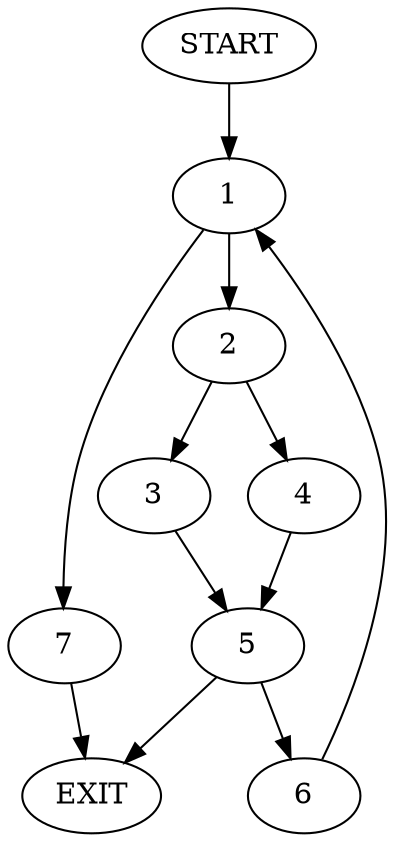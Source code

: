 digraph { 
0 [label="START"];
1;
2;
3;
4;
5;
6;
7;
8[label="EXIT"];
0 -> 1;
1 -> 2;
1 -> 7;
2 -> 3;
2 -> 4;
3 -> 5;
4 -> 5;
5 -> 8;
5 -> 6;
6 -> 1;
7 -> 8;
}